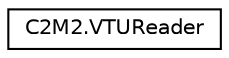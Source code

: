 digraph "Graphical Class Hierarchy"
{
 // LATEX_PDF_SIZE
  edge [fontname="Helvetica",fontsize="10",labelfontname="Helvetica",labelfontsize="10"];
  node [fontname="Helvetica",fontsize="10",shape=record];
  rankdir="LR";
  Node0 [label="C2M2.VTUReader",height=0.2,width=0.4,color="black", fillcolor="white", style="filled",URL="$d7/dad/class_c2_m2_1_1_v_t_u_reader.html",tooltip="Translates 1 or more VTK files into Unity meshes"];
}
